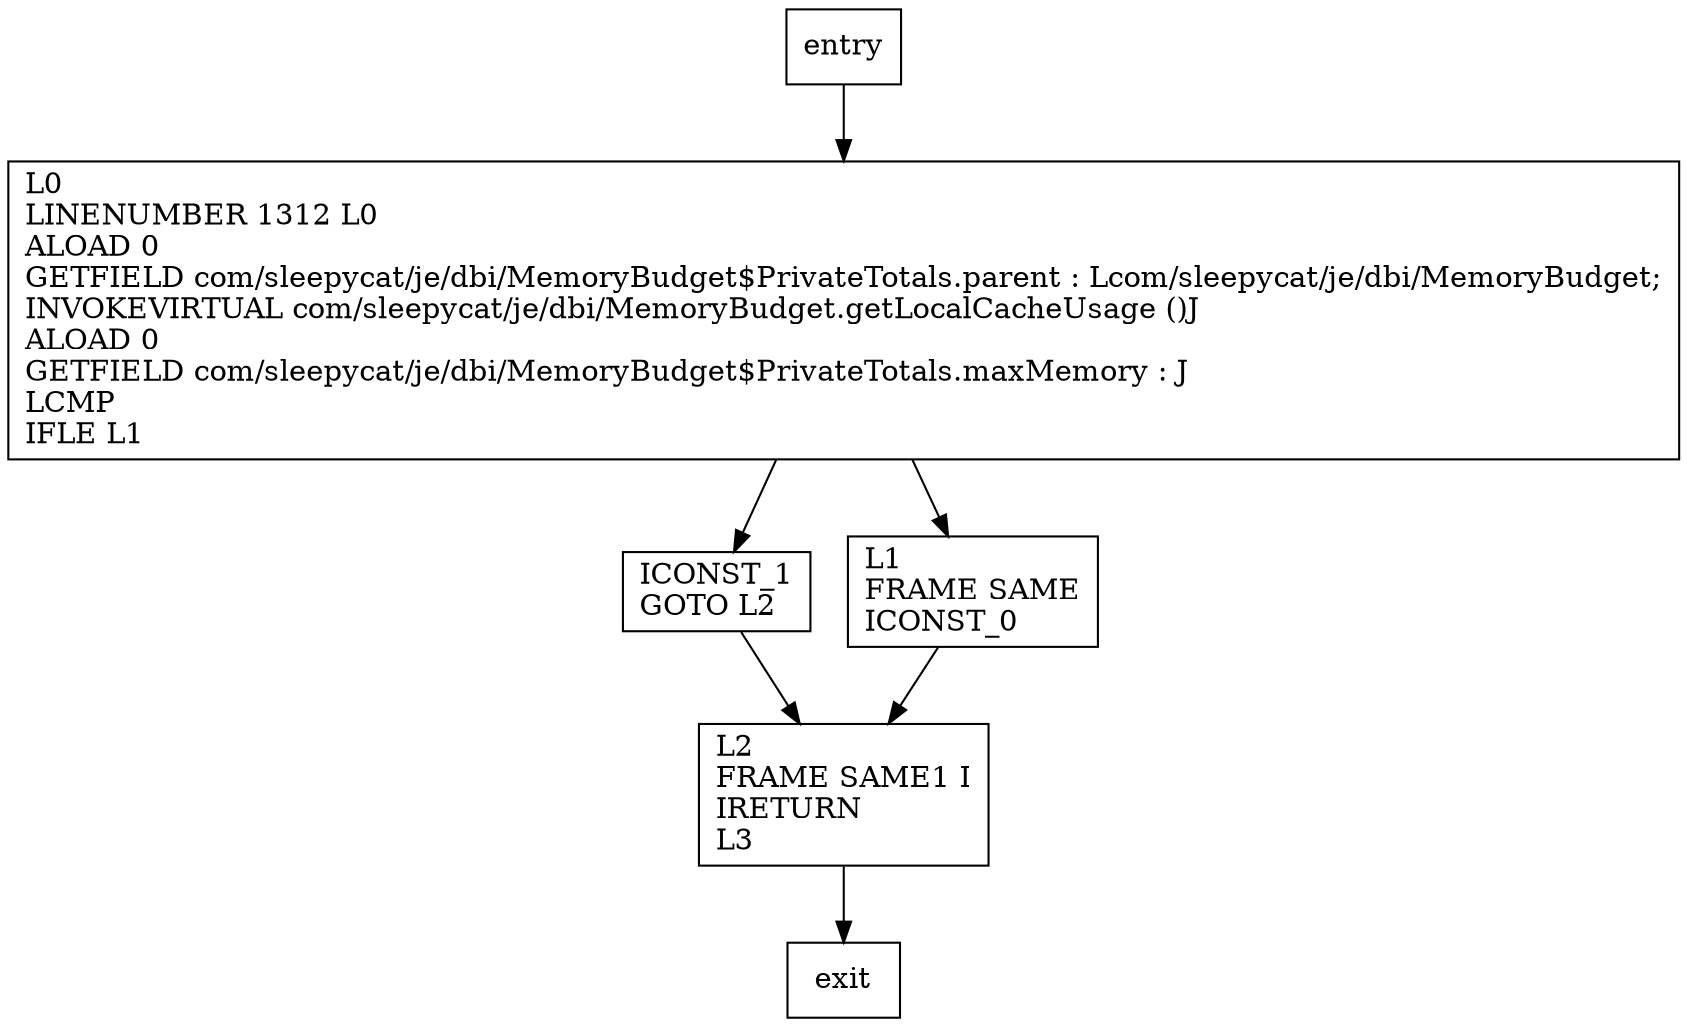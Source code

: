 digraph updateCacheUsage {
node [shape=record];
22954542 [label="L0\lLINENUMBER 1312 L0\lALOAD 0\lGETFIELD com/sleepycat/je/dbi/MemoryBudget$PrivateTotals.parent : Lcom/sleepycat/je/dbi/MemoryBudget;\lINVOKEVIRTUAL com/sleepycat/je/dbi/MemoryBudget.getLocalCacheUsage ()J\lALOAD 0\lGETFIELD com/sleepycat/je/dbi/MemoryBudget$PrivateTotals.maxMemory : J\lLCMP\lIFLE L1\l"];
734578488 [label="L2\lFRAME SAME1 I\lIRETURN\lL3\l"];
41719410 [label="ICONST_1\lGOTO L2\l"];
47460695 [label="L1\lFRAME SAME\lICONST_0\l"];
entry;
exit;
entry -> 22954542;
22954542 -> 41719410;
22954542 -> 47460695;
734578488 -> exit;
41719410 -> 734578488;
47460695 -> 734578488;
}
